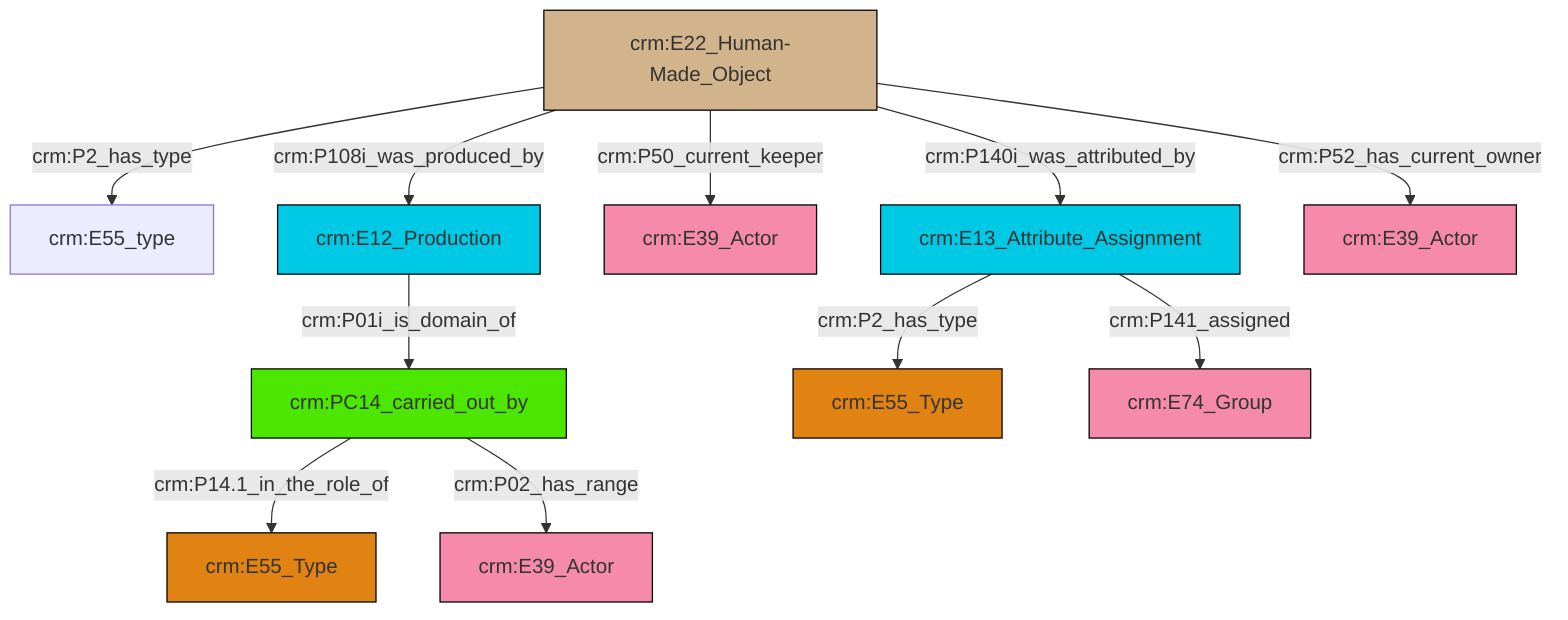 graph TD
classDef Literal fill:#f2f2f2,stroke:#000000;
classDef CRM_Entity fill:#FFFFFF,stroke:#000000;
classDef Temporal_Entity fill:#00C9E6, stroke:#000000;
classDef Type fill:#E18312, stroke:#000000;
classDef Time-Span fill:#2C9C91, stroke:#000000;
classDef Appellation fill:#FFEB7F, stroke:#000000;
classDef Place fill:#008836, stroke:#000000;
classDef Persistent_Item fill:#B266B2, stroke:#000000;
classDef Conceptual_Object fill:#FFD700, stroke:#000000;
classDef Physical_Thing fill:#D2B48C, stroke:#000000;
classDef Actor fill:#f58aad, stroke:#000000;
classDef PC_Classes fill:#4ce600, stroke:#000000;
classDef Multi fill:#cccccc,stroke:#000000;

4["crm:E22_Human-Made_Object"]:::Physical_Thing -->|crm:P108i_was_produced_by| 2["crm:E12_Production"]:::Temporal_Entity
4["crm:E22_Human-Made_Object"]:::Physical_Thing -->|crm:P52_has_current_owner| 15["crm:E39_Actor"]:::Actor
4["crm:E22_Human-Made_Object"]:::Physical_Thing -->|crm:P50_current_keeper| 11["crm:E39_Actor"]:::Actor
4["crm:E22_Human-Made_Object"]:::Physical_Thing -->|crm:P140i_was_attributed_by| 13["crm:E13_Attribute_Assignment"]:::Temporal_Entity
2["crm:E12_Production"]:::Temporal_Entity -->|crm:P01i_is_domain_of| 9["crm:PC14_carried_out_by"]:::PC_Classes
9["crm:PC14_carried_out_by"]:::PC_Classes -->|crm:P14.1_in_the_role_of| 5["crm:E55_Type"]:::Type
13["crm:E13_Attribute_Assignment"]:::Temporal_Entity -->|crm:P141_assigned| 19["crm:E74_Group"]:::Actor
9["crm:PC14_carried_out_by"]:::PC_Classes -->|crm:P02_has_range| 7["crm:E39_Actor"]:::Actor
4["crm:E22_Human-Made_Object"]:::Physical_Thing -->|crm:P2_has_type| 0["crm:E55_type"]:::Default
13["crm:E13_Attribute_Assignment"]:::Temporal_Entity -->|crm:P2_has_type| 16["crm:E55_Type"]:::Type
